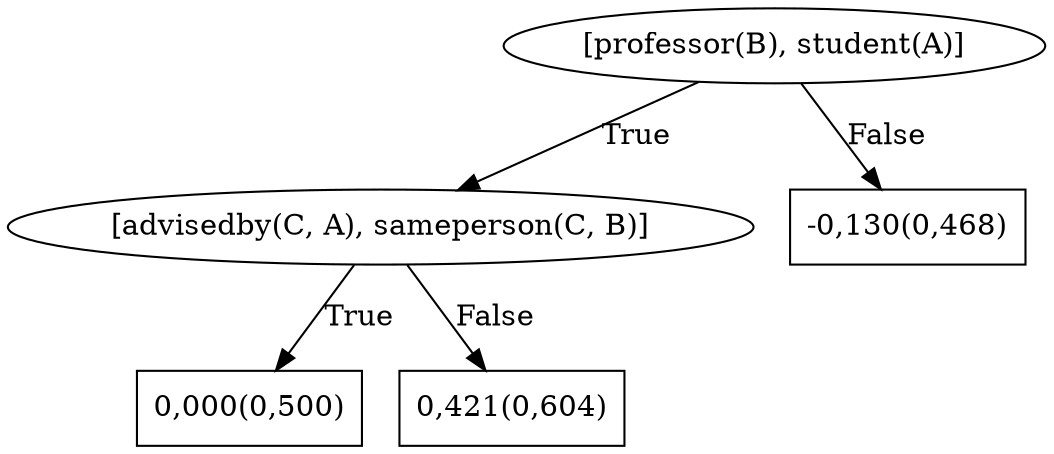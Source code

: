 digraph G{ 
1[label = "[professor(B), student(A)]"];
1 -> 2[label="True"];
1 -> 3[label="False"];
2[label = "[advisedby(C, A), sameperson(C, B)]"];
2 -> 4[label="True"];
2 -> 5[label="False"];
4[shape = box,label = "0,000(0,500)"];
5[shape = box,label = "0,421(0,604)"];
3[shape = box,label = "-0,130(0,468)"];
}
